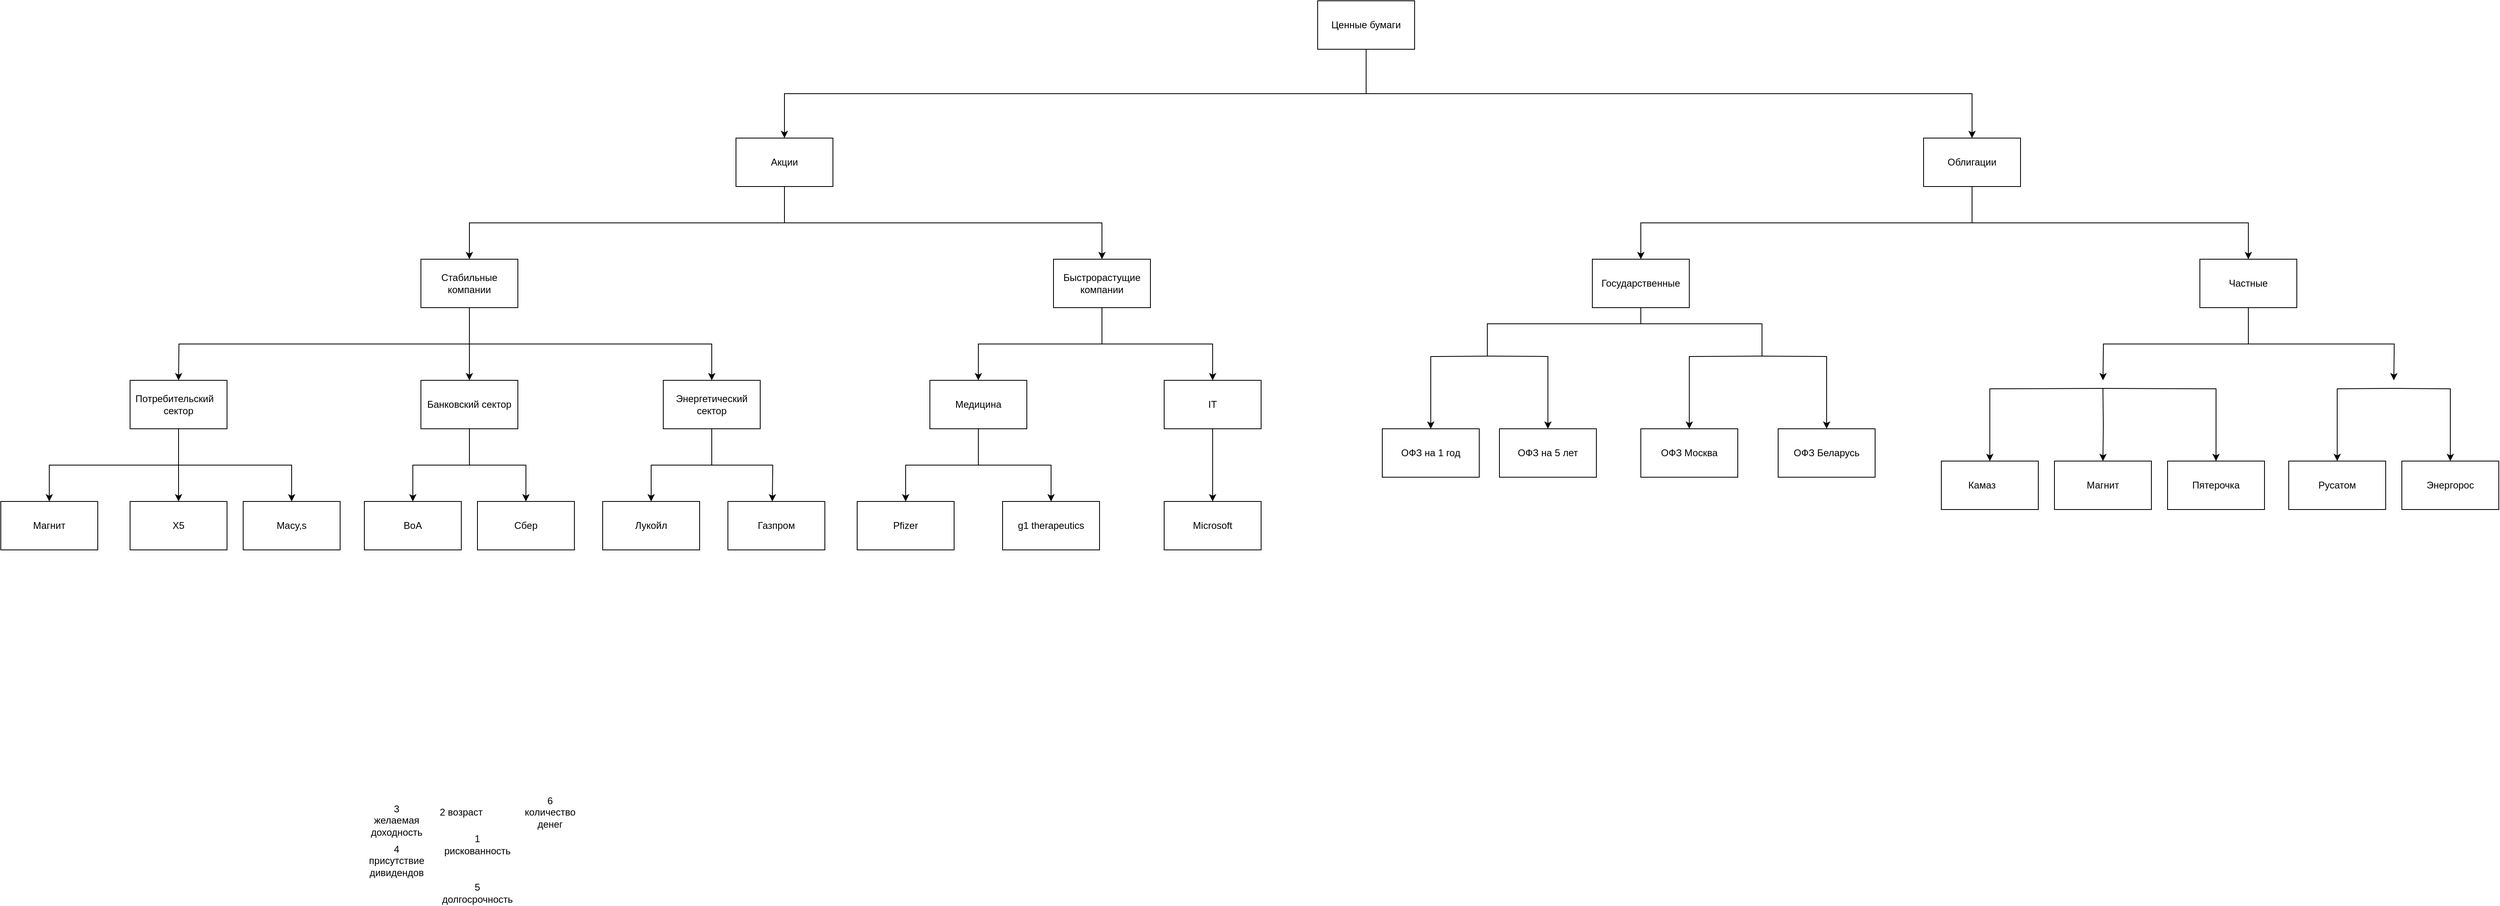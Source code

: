 <mxfile version="22.1.11" type="device">
  <diagram name="Страница — 1" id="R4vX-fNru7ML8oTUG_PV">
    <mxGraphModel dx="2555" dy="934" grid="1" gridSize="10" guides="1" tooltips="1" connect="1" arrows="1" fold="1" page="1" pageScale="1" pageWidth="827" pageHeight="1169" math="0" shadow="0">
      <root>
        <mxCell id="0" />
        <mxCell id="1" parent="0" />
        <mxCell id="w3lTB2FBsFpzuOI5no9S-1" style="edgeStyle=orthogonalEdgeStyle;rounded=0;orthogonalLoop=1;jettySize=auto;html=1;exitX=0.5;exitY=1;exitDx=0;exitDy=0;entryX=0.5;entryY=0;entryDx=0;entryDy=0;" edge="1" parent="1" source="w3lTB2FBsFpzuOI5no9S-3" target="w3lTB2FBsFpzuOI5no9S-9">
          <mxGeometry relative="1" as="geometry" />
        </mxCell>
        <mxCell id="w3lTB2FBsFpzuOI5no9S-2" style="edgeStyle=orthogonalEdgeStyle;rounded=0;orthogonalLoop=1;jettySize=auto;html=1;exitX=0.5;exitY=1;exitDx=0;exitDy=0;entryX=0.5;entryY=0;entryDx=0;entryDy=0;" edge="1" parent="1" source="w3lTB2FBsFpzuOI5no9S-3" target="w3lTB2FBsFpzuOI5no9S-6">
          <mxGeometry relative="1" as="geometry" />
        </mxCell>
        <mxCell id="w3lTB2FBsFpzuOI5no9S-3" value="Ценные бумаги" style="rounded=0;whiteSpace=wrap;html=1;" vertex="1" parent="1">
          <mxGeometry x="910" y="30" width="120" height="60" as="geometry" />
        </mxCell>
        <mxCell id="w3lTB2FBsFpzuOI5no9S-4" style="edgeStyle=orthogonalEdgeStyle;rounded=0;orthogonalLoop=1;jettySize=auto;html=1;exitX=0.5;exitY=1;exitDx=0;exitDy=0;entryX=0.5;entryY=0;entryDx=0;entryDy=0;" edge="1" parent="1" source="w3lTB2FBsFpzuOI5no9S-6" target="w3lTB2FBsFpzuOI5no9S-26">
          <mxGeometry relative="1" as="geometry" />
        </mxCell>
        <mxCell id="w3lTB2FBsFpzuOI5no9S-5" style="edgeStyle=orthogonalEdgeStyle;rounded=0;orthogonalLoop=1;jettySize=auto;html=1;exitX=0.5;exitY=1;exitDx=0;exitDy=0;" edge="1" parent="1" source="w3lTB2FBsFpzuOI5no9S-6" target="w3lTB2FBsFpzuOI5no9S-23">
          <mxGeometry relative="1" as="geometry" />
        </mxCell>
        <mxCell id="w3lTB2FBsFpzuOI5no9S-6" value="Акции" style="rounded=0;whiteSpace=wrap;html=1;" vertex="1" parent="1">
          <mxGeometry x="190" y="200" width="120" height="60" as="geometry" />
        </mxCell>
        <mxCell id="w3lTB2FBsFpzuOI5no9S-7" style="edgeStyle=orthogonalEdgeStyle;rounded=0;orthogonalLoop=1;jettySize=auto;html=1;exitX=0.5;exitY=1;exitDx=0;exitDy=0;" edge="1" parent="1" source="w3lTB2FBsFpzuOI5no9S-9" target="w3lTB2FBsFpzuOI5no9S-89">
          <mxGeometry relative="1" as="geometry" />
        </mxCell>
        <mxCell id="w3lTB2FBsFpzuOI5no9S-8" style="edgeStyle=orthogonalEdgeStyle;rounded=0;orthogonalLoop=1;jettySize=auto;html=1;exitX=0.5;exitY=1;exitDx=0;exitDy=0;" edge="1" parent="1" source="w3lTB2FBsFpzuOI5no9S-9" target="w3lTB2FBsFpzuOI5no9S-86">
          <mxGeometry relative="1" as="geometry" />
        </mxCell>
        <mxCell id="w3lTB2FBsFpzuOI5no9S-9" value="Облигации" style="rounded=0;whiteSpace=wrap;html=1;" vertex="1" parent="1">
          <mxGeometry x="1660" y="200" width="120" height="60" as="geometry" />
        </mxCell>
        <mxCell id="w3lTB2FBsFpzuOI5no9S-10" style="edgeStyle=orthogonalEdgeStyle;rounded=0;orthogonalLoop=1;jettySize=auto;html=1;exitX=0.5;exitY=1;exitDx=0;exitDy=0;" edge="1" parent="1" source="w3lTB2FBsFpzuOI5no9S-13" target="w3lTB2FBsFpzuOI5no9S-35">
          <mxGeometry relative="1" as="geometry" />
        </mxCell>
        <mxCell id="w3lTB2FBsFpzuOI5no9S-11" style="edgeStyle=orthogonalEdgeStyle;rounded=0;orthogonalLoop=1;jettySize=auto;html=1;exitX=0.5;exitY=1;exitDx=0;exitDy=0;" edge="1" parent="1" source="w3lTB2FBsFpzuOI5no9S-13" target="w3lTB2FBsFpzuOI5no9S-41">
          <mxGeometry relative="1" as="geometry" />
        </mxCell>
        <mxCell id="w3lTB2FBsFpzuOI5no9S-12" style="edgeStyle=orthogonalEdgeStyle;rounded=0;orthogonalLoop=1;jettySize=auto;html=1;exitX=0.5;exitY=1;exitDx=0;exitDy=0;" edge="1" parent="1" source="w3lTB2FBsFpzuOI5no9S-13" target="w3lTB2FBsFpzuOI5no9S-47">
          <mxGeometry relative="1" as="geometry" />
        </mxCell>
        <mxCell id="w3lTB2FBsFpzuOI5no9S-13" value="Потребительский&lt;span style=&quot;white-space: pre;&quot;&gt;&#x9;&lt;/span&gt;&lt;br&gt;сектор&lt;br&gt;" style="rounded=0;whiteSpace=wrap;html=1;" vertex="1" parent="1">
          <mxGeometry x="-560" y="500" width="120" height="60" as="geometry" />
        </mxCell>
        <mxCell id="w3lTB2FBsFpzuOI5no9S-14" style="edgeStyle=orthogonalEdgeStyle;rounded=0;orthogonalLoop=1;jettySize=auto;html=1;exitX=0.5;exitY=1;exitDx=0;exitDy=0;" edge="1" parent="1" source="w3lTB2FBsFpzuOI5no9S-16" target="w3lTB2FBsFpzuOI5no9S-53">
          <mxGeometry relative="1" as="geometry" />
        </mxCell>
        <mxCell id="w3lTB2FBsFpzuOI5no9S-15" style="edgeStyle=orthogonalEdgeStyle;rounded=0;orthogonalLoop=1;jettySize=auto;html=1;exitX=0.5;exitY=1;exitDx=0;exitDy=0;" edge="1" parent="1" source="w3lTB2FBsFpzuOI5no9S-16" target="w3lTB2FBsFpzuOI5no9S-59">
          <mxGeometry relative="1" as="geometry" />
        </mxCell>
        <mxCell id="w3lTB2FBsFpzuOI5no9S-16" value="Банковский сектор" style="rounded=0;whiteSpace=wrap;html=1;" vertex="1" parent="1">
          <mxGeometry x="-200" y="500" width="120" height="60" as="geometry" />
        </mxCell>
        <mxCell id="w3lTB2FBsFpzuOI5no9S-17" style="edgeStyle=orthogonalEdgeStyle;rounded=0;orthogonalLoop=1;jettySize=auto;html=1;exitX=0.5;exitY=1;exitDx=0;exitDy=0;" edge="1" parent="1" source="w3lTB2FBsFpzuOI5no9S-19" target="w3lTB2FBsFpzuOI5no9S-65">
          <mxGeometry relative="1" as="geometry" />
        </mxCell>
        <mxCell id="w3lTB2FBsFpzuOI5no9S-18" style="edgeStyle=orthogonalEdgeStyle;rounded=0;orthogonalLoop=1;jettySize=auto;html=1;exitX=0.5;exitY=1;exitDx=0;exitDy=0;" edge="1" parent="1" source="w3lTB2FBsFpzuOI5no9S-19">
          <mxGeometry relative="1" as="geometry">
            <mxPoint x="235.0" y="650" as="targetPoint" />
          </mxGeometry>
        </mxCell>
        <mxCell id="w3lTB2FBsFpzuOI5no9S-19" value="Энергетический сектор" style="rounded=0;whiteSpace=wrap;html=1;" vertex="1" parent="1">
          <mxGeometry x="100" y="500" width="120" height="60" as="geometry" />
        </mxCell>
        <mxCell id="w3lTB2FBsFpzuOI5no9S-20" style="edgeStyle=orthogonalEdgeStyle;rounded=0;orthogonalLoop=1;jettySize=auto;html=1;exitX=0.5;exitY=1;exitDx=0;exitDy=0;" edge="1" parent="1" source="w3lTB2FBsFpzuOI5no9S-23" target="w3lTB2FBsFpzuOI5no9S-16">
          <mxGeometry relative="1" as="geometry" />
        </mxCell>
        <mxCell id="w3lTB2FBsFpzuOI5no9S-21" style="edgeStyle=orthogonalEdgeStyle;rounded=0;orthogonalLoop=1;jettySize=auto;html=1;exitX=0.5;exitY=1;exitDx=0;exitDy=0;" edge="1" parent="1" source="w3lTB2FBsFpzuOI5no9S-23">
          <mxGeometry relative="1" as="geometry">
            <mxPoint x="-500" y="500" as="targetPoint" />
          </mxGeometry>
        </mxCell>
        <mxCell id="w3lTB2FBsFpzuOI5no9S-22" style="edgeStyle=orthogonalEdgeStyle;rounded=0;orthogonalLoop=1;jettySize=auto;html=1;exitX=0.5;exitY=1;exitDx=0;exitDy=0;" edge="1" parent="1" source="w3lTB2FBsFpzuOI5no9S-23" target="w3lTB2FBsFpzuOI5no9S-19">
          <mxGeometry relative="1" as="geometry" />
        </mxCell>
        <mxCell id="w3lTB2FBsFpzuOI5no9S-23" value="Стабильные компании" style="rounded=0;whiteSpace=wrap;html=1;" vertex="1" parent="1">
          <mxGeometry x="-200" y="350" width="120" height="60" as="geometry" />
        </mxCell>
        <mxCell id="w3lTB2FBsFpzuOI5no9S-24" style="edgeStyle=orthogonalEdgeStyle;rounded=0;orthogonalLoop=1;jettySize=auto;html=1;exitX=0.5;exitY=1;exitDx=0;exitDy=0;" edge="1" parent="1" source="w3lTB2FBsFpzuOI5no9S-26" target="w3lTB2FBsFpzuOI5no9S-256">
          <mxGeometry relative="1" as="geometry" />
        </mxCell>
        <mxCell id="w3lTB2FBsFpzuOI5no9S-25" style="edgeStyle=orthogonalEdgeStyle;rounded=0;orthogonalLoop=1;jettySize=auto;html=1;exitX=0.5;exitY=1;exitDx=0;exitDy=0;" edge="1" parent="1" source="w3lTB2FBsFpzuOI5no9S-26" target="w3lTB2FBsFpzuOI5no9S-29">
          <mxGeometry relative="1" as="geometry" />
        </mxCell>
        <mxCell id="w3lTB2FBsFpzuOI5no9S-26" value="Быстрорастущие компании" style="rounded=0;whiteSpace=wrap;html=1;" vertex="1" parent="1">
          <mxGeometry x="583" y="350" width="120" height="60" as="geometry" />
        </mxCell>
        <mxCell id="w3lTB2FBsFpzuOI5no9S-27" style="edgeStyle=orthogonalEdgeStyle;rounded=0;orthogonalLoop=1;jettySize=auto;html=1;exitX=0.5;exitY=1;exitDx=0;exitDy=0;" edge="1" parent="1" source="w3lTB2FBsFpzuOI5no9S-29" target="w3lTB2FBsFpzuOI5no9S-77">
          <mxGeometry relative="1" as="geometry" />
        </mxCell>
        <mxCell id="w3lTB2FBsFpzuOI5no9S-28" style="edgeStyle=orthogonalEdgeStyle;rounded=0;orthogonalLoop=1;jettySize=auto;html=1;exitX=0.5;exitY=1;exitDx=0;exitDy=0;" edge="1" parent="1" source="w3lTB2FBsFpzuOI5no9S-29" target="w3lTB2FBsFpzuOI5no9S-83">
          <mxGeometry relative="1" as="geometry" />
        </mxCell>
        <mxCell id="w3lTB2FBsFpzuOI5no9S-29" value="Медицина" style="rounded=0;whiteSpace=wrap;html=1;" vertex="1" parent="1">
          <mxGeometry x="430" y="500" width="120" height="60" as="geometry" />
        </mxCell>
        <mxCell id="w3lTB2FBsFpzuOI5no9S-35" value="Macy,s" style="rounded=0;whiteSpace=wrap;html=1;" vertex="1" parent="1">
          <mxGeometry x="-420" y="650" width="120" height="60" as="geometry" />
        </mxCell>
        <mxCell id="w3lTB2FBsFpzuOI5no9S-41" value="X5" style="rounded=0;whiteSpace=wrap;html=1;" vertex="1" parent="1">
          <mxGeometry x="-560" y="650" width="120" height="60" as="geometry" />
        </mxCell>
        <mxCell id="w3lTB2FBsFpzuOI5no9S-47" value="Магнит" style="rounded=0;whiteSpace=wrap;html=1;" vertex="1" parent="1">
          <mxGeometry x="-720" y="650" width="120" height="60" as="geometry" />
        </mxCell>
        <mxCell id="w3lTB2FBsFpzuOI5no9S-53" value="BoA" style="rounded=0;whiteSpace=wrap;html=1;" vertex="1" parent="1">
          <mxGeometry x="-270" y="650" width="120" height="60" as="geometry" />
        </mxCell>
        <mxCell id="w3lTB2FBsFpzuOI5no9S-59" value="Сбер" style="rounded=0;whiteSpace=wrap;html=1;" vertex="1" parent="1">
          <mxGeometry x="-130" y="650" width="120" height="60" as="geometry" />
        </mxCell>
        <mxCell id="w3lTB2FBsFpzuOI5no9S-65" value="Лукойл" style="rounded=0;whiteSpace=wrap;html=1;" vertex="1" parent="1">
          <mxGeometry x="25" y="650" width="120" height="60" as="geometry" />
        </mxCell>
        <mxCell id="w3lTB2FBsFpzuOI5no9S-71" value="Газпром" style="rounded=0;whiteSpace=wrap;html=1;" vertex="1" parent="1">
          <mxGeometry x="180" y="650" width="120" height="60" as="geometry" />
        </mxCell>
        <mxCell id="w3lTB2FBsFpzuOI5no9S-77" value="Pfizer" style="rounded=0;whiteSpace=wrap;html=1;" vertex="1" parent="1">
          <mxGeometry x="340" y="650" width="120" height="60" as="geometry" />
        </mxCell>
        <mxCell id="w3lTB2FBsFpzuOI5no9S-83" value="g1 therapeutics" style="rounded=0;whiteSpace=wrap;html=1;" vertex="1" parent="1">
          <mxGeometry x="520" y="650" width="120" height="60" as="geometry" />
        </mxCell>
        <mxCell id="w3lTB2FBsFpzuOI5no9S-84" style="edgeStyle=orthogonalEdgeStyle;rounded=0;orthogonalLoop=1;jettySize=auto;html=1;exitX=0.5;exitY=1;exitDx=0;exitDy=0;" edge="1" parent="1" source="w3lTB2FBsFpzuOI5no9S-86">
          <mxGeometry relative="1" as="geometry">
            <mxPoint x="1882.067" y="500" as="targetPoint" />
          </mxGeometry>
        </mxCell>
        <mxCell id="w3lTB2FBsFpzuOI5no9S-85" style="edgeStyle=orthogonalEdgeStyle;rounded=0;orthogonalLoop=1;jettySize=auto;html=1;exitX=0.5;exitY=1;exitDx=0;exitDy=0;" edge="1" parent="1" source="w3lTB2FBsFpzuOI5no9S-86">
          <mxGeometry relative="1" as="geometry">
            <mxPoint x="2242.067" y="500" as="targetPoint" />
          </mxGeometry>
        </mxCell>
        <mxCell id="w3lTB2FBsFpzuOI5no9S-86" value="Частные" style="rounded=0;whiteSpace=wrap;html=1;" vertex="1" parent="1">
          <mxGeometry x="2002" y="350" width="120" height="60" as="geometry" />
        </mxCell>
        <mxCell id="w3lTB2FBsFpzuOI5no9S-89" value="Государственные" style="rounded=0;whiteSpace=wrap;html=1;" vertex="1" parent="1">
          <mxGeometry x="1250" y="350" width="120" height="60" as="geometry" />
        </mxCell>
        <mxCell id="w3lTB2FBsFpzuOI5no9S-90" style="edgeStyle=orthogonalEdgeStyle;rounded=0;orthogonalLoop=1;jettySize=auto;html=1;exitX=0.5;exitY=1;exitDx=0;exitDy=0;" edge="1" parent="1" target="w3lTB2FBsFpzuOI5no9S-104">
          <mxGeometry relative="1" as="geometry">
            <mxPoint x="1125" y="470" as="sourcePoint" />
          </mxGeometry>
        </mxCell>
        <mxCell id="w3lTB2FBsFpzuOI5no9S-91" style="edgeStyle=orthogonalEdgeStyle;rounded=0;orthogonalLoop=1;jettySize=auto;html=1;exitX=0.5;exitY=1;exitDx=0;exitDy=0;" edge="1" parent="1" target="w3lTB2FBsFpzuOI5no9S-98">
          <mxGeometry relative="1" as="geometry">
            <mxPoint x="1125" y="470" as="sourcePoint" />
          </mxGeometry>
        </mxCell>
        <mxCell id="w3lTB2FBsFpzuOI5no9S-98" value="ОФЗ на 1 год" style="rounded=0;whiteSpace=wrap;html=1;" vertex="1" parent="1">
          <mxGeometry x="990" y="560" width="120" height="60" as="geometry" />
        </mxCell>
        <mxCell id="w3lTB2FBsFpzuOI5no9S-104" value="ОФЗ на 5 лет" style="rounded=0;whiteSpace=wrap;html=1;" vertex="1" parent="1">
          <mxGeometry x="1135" y="560" width="120" height="60" as="geometry" />
        </mxCell>
        <mxCell id="w3lTB2FBsFpzuOI5no9S-110" value="ОФЗ Беларусь" style="rounded=0;whiteSpace=wrap;html=1;" vertex="1" parent="1">
          <mxGeometry x="1480" y="560" width="120" height="60" as="geometry" />
        </mxCell>
        <mxCell id="w3lTB2FBsFpzuOI5no9S-116" value="ОФЗ Москва" style="rounded=0;whiteSpace=wrap;html=1;" vertex="1" parent="1">
          <mxGeometry x="1310" y="560" width="120" height="60" as="geometry" />
        </mxCell>
        <mxCell id="w3lTB2FBsFpzuOI5no9S-117" style="edgeStyle=orthogonalEdgeStyle;rounded=0;orthogonalLoop=1;jettySize=auto;html=1;exitX=0.5;exitY=1;exitDx=0;exitDy=0;" edge="1" parent="1" target="w3lTB2FBsFpzuOI5no9S-135">
          <mxGeometry relative="1" as="geometry">
            <mxPoint x="1882" y="510" as="sourcePoint" />
          </mxGeometry>
        </mxCell>
        <mxCell id="w3lTB2FBsFpzuOI5no9S-118" style="edgeStyle=orthogonalEdgeStyle;rounded=0;orthogonalLoop=1;jettySize=auto;html=1;exitX=0.5;exitY=1;exitDx=0;exitDy=0;" edge="1" parent="1" target="w3lTB2FBsFpzuOI5no9S-141">
          <mxGeometry relative="1" as="geometry">
            <mxPoint x="1882" y="510" as="sourcePoint" />
          </mxGeometry>
        </mxCell>
        <mxCell id="w3lTB2FBsFpzuOI5no9S-119" style="edgeStyle=orthogonalEdgeStyle;rounded=0;orthogonalLoop=1;jettySize=auto;html=1;exitX=0.5;exitY=1;exitDx=0;exitDy=0;" edge="1" parent="1" target="w3lTB2FBsFpzuOI5no9S-129">
          <mxGeometry relative="1" as="geometry">
            <mxPoint x="1882" y="510" as="sourcePoint" />
          </mxGeometry>
        </mxCell>
        <mxCell id="w3lTB2FBsFpzuOI5no9S-121" style="edgeStyle=orthogonalEdgeStyle;rounded=0;orthogonalLoop=1;jettySize=auto;html=1;exitX=0.5;exitY=1;exitDx=0;exitDy=0;" edge="1" parent="1" target="w3lTB2FBsFpzuOI5no9S-153">
          <mxGeometry relative="1" as="geometry">
            <mxPoint x="2242" y="510" as="sourcePoint" />
          </mxGeometry>
        </mxCell>
        <mxCell id="w3lTB2FBsFpzuOI5no9S-122" style="edgeStyle=orthogonalEdgeStyle;rounded=0;orthogonalLoop=1;jettySize=auto;html=1;exitX=0.5;exitY=1;exitDx=0;exitDy=0;" edge="1" parent="1" target="w3lTB2FBsFpzuOI5no9S-147">
          <mxGeometry relative="1" as="geometry">
            <mxPoint x="2242" y="510" as="sourcePoint" />
          </mxGeometry>
        </mxCell>
        <mxCell id="w3lTB2FBsFpzuOI5no9S-129" value="Пятерочка" style="rounded=0;whiteSpace=wrap;html=1;" vertex="1" parent="1">
          <mxGeometry x="1962" y="600" width="120" height="60" as="geometry" />
        </mxCell>
        <mxCell id="w3lTB2FBsFpzuOI5no9S-135" value="Магнит" style="rounded=0;whiteSpace=wrap;html=1;" vertex="1" parent="1">
          <mxGeometry x="1822" y="600" width="120" height="60" as="geometry" />
        </mxCell>
        <mxCell id="w3lTB2FBsFpzuOI5no9S-141" value="Камаз&lt;span style=&quot;white-space: pre;&quot;&gt;&#x9;&lt;/span&gt;" style="rounded=0;whiteSpace=wrap;html=1;" vertex="1" parent="1">
          <mxGeometry x="1682" y="600" width="120" height="60" as="geometry" />
        </mxCell>
        <mxCell id="w3lTB2FBsFpzuOI5no9S-147" value="Энергорос" style="rounded=0;whiteSpace=wrap;html=1;" vertex="1" parent="1">
          <mxGeometry x="2252" y="600" width="120" height="60" as="geometry" />
        </mxCell>
        <mxCell id="w3lTB2FBsFpzuOI5no9S-153" value="Русатом" style="rounded=0;whiteSpace=wrap;html=1;" vertex="1" parent="1">
          <mxGeometry x="2112" y="600" width="120" height="60" as="geometry" />
        </mxCell>
        <mxCell id="w3lTB2FBsFpzuOI5no9S-159" value="Microsoft" style="rounded=0;whiteSpace=wrap;html=1;" vertex="1" parent="1">
          <mxGeometry x="720" y="650" width="120" height="60" as="geometry" />
        </mxCell>
        <mxCell id="w3lTB2FBsFpzuOI5no9S-255" style="edgeStyle=orthogonalEdgeStyle;rounded=0;orthogonalLoop=1;jettySize=auto;html=1;exitX=0.5;exitY=1;exitDx=0;exitDy=0;entryX=0.5;entryY=0;entryDx=0;entryDy=0;" edge="1" parent="1" source="w3lTB2FBsFpzuOI5no9S-256" target="w3lTB2FBsFpzuOI5no9S-159">
          <mxGeometry relative="1" as="geometry" />
        </mxCell>
        <mxCell id="w3lTB2FBsFpzuOI5no9S-256" value="IT" style="rounded=0;whiteSpace=wrap;html=1;" vertex="1" parent="1">
          <mxGeometry x="720" y="500" width="120" height="60" as="geometry" />
        </mxCell>
        <mxCell id="w3lTB2FBsFpzuOI5no9S-257" style="edgeStyle=orthogonalEdgeStyle;rounded=0;orthogonalLoop=1;jettySize=auto;html=1;exitX=0.5;exitY=1;exitDx=0;exitDy=0;" edge="1" parent="1" target="w3lTB2FBsFpzuOI5no9S-116">
          <mxGeometry relative="1" as="geometry">
            <mxPoint x="1455" y="470" as="sourcePoint" />
          </mxGeometry>
        </mxCell>
        <mxCell id="w3lTB2FBsFpzuOI5no9S-258" style="edgeStyle=orthogonalEdgeStyle;rounded=0;orthogonalLoop=1;jettySize=auto;html=1;exitX=0.5;exitY=1;exitDx=0;exitDy=0;" edge="1" parent="1" target="w3lTB2FBsFpzuOI5no9S-110">
          <mxGeometry relative="1" as="geometry">
            <mxPoint x="1455" y="470" as="sourcePoint" />
          </mxGeometry>
        </mxCell>
        <mxCell id="w3lTB2FBsFpzuOI5no9S-262" value="1 рискованность&lt;br&gt;" style="text;html=1;strokeColor=none;fillColor=none;align=center;verticalAlign=middle;whiteSpace=wrap;rounded=0;" vertex="1" parent="1">
          <mxGeometry x="-160" y="1060" width="60" height="30" as="geometry" />
        </mxCell>
        <mxCell id="w3lTB2FBsFpzuOI5no9S-263" value="2 возраст" style="text;html=1;strokeColor=none;fillColor=none;align=center;verticalAlign=middle;whiteSpace=wrap;rounded=0;" vertex="1" parent="1">
          <mxGeometry x="-180" y="1020" width="60" height="30" as="geometry" />
        </mxCell>
        <mxCell id="w3lTB2FBsFpzuOI5no9S-264" value="3 желаемая доходность" style="text;html=1;strokeColor=none;fillColor=none;align=center;verticalAlign=middle;whiteSpace=wrap;rounded=0;" vertex="1" parent="1">
          <mxGeometry x="-260" y="1030" width="60" height="30" as="geometry" />
        </mxCell>
        <mxCell id="w3lTB2FBsFpzuOI5no9S-265" value="4 присутствие дивидендов" style="text;html=1;strokeColor=none;fillColor=none;align=center;verticalAlign=middle;whiteSpace=wrap;rounded=0;" vertex="1" parent="1">
          <mxGeometry x="-260" y="1080" width="60" height="30" as="geometry" />
        </mxCell>
        <mxCell id="w3lTB2FBsFpzuOI5no9S-266" value="5 долгосрочность" style="text;html=1;strokeColor=none;fillColor=none;align=center;verticalAlign=middle;whiteSpace=wrap;rounded=0;" vertex="1" parent="1">
          <mxGeometry x="-160" y="1120" width="60" height="30" as="geometry" />
        </mxCell>
        <mxCell id="w3lTB2FBsFpzuOI5no9S-267" value="" style="endArrow=none;html=1;rounded=0;" edge="1" parent="1">
          <mxGeometry width="50" height="50" relative="1" as="geometry">
            <mxPoint x="1310" y="430" as="sourcePoint" />
            <mxPoint x="1460" y="470" as="targetPoint" />
            <Array as="points">
              <mxPoint x="1460" y="430" />
            </Array>
          </mxGeometry>
        </mxCell>
        <mxCell id="w3lTB2FBsFpzuOI5no9S-268" value="" style="endArrow=none;html=1;rounded=0;entryX=0.5;entryY=1;entryDx=0;entryDy=0;" edge="1" parent="1" target="w3lTB2FBsFpzuOI5no9S-89">
          <mxGeometry width="50" height="50" relative="1" as="geometry">
            <mxPoint x="1120" y="470" as="sourcePoint" />
            <mxPoint x="1180" y="410" as="targetPoint" />
            <Array as="points">
              <mxPoint x="1120" y="430" />
              <mxPoint x="1310" y="430" />
            </Array>
          </mxGeometry>
        </mxCell>
        <mxCell id="w3lTB2FBsFpzuOI5no9S-269" value="6 количество денег&lt;br&gt;" style="text;html=1;strokeColor=none;fillColor=none;align=center;verticalAlign=middle;whiteSpace=wrap;rounded=0;" vertex="1" parent="1">
          <mxGeometry x="-70" y="1020" width="60" height="30" as="geometry" />
        </mxCell>
      </root>
    </mxGraphModel>
  </diagram>
</mxfile>
